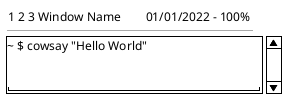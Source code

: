 @startsalt
{
{
  |{1 2 3 Window Name        01/01/2022 - 100%}
  |---

}
{SI
  ~ $ cowsay "Hello World"
  
  .
  "                               "
}
}
@endsalt
